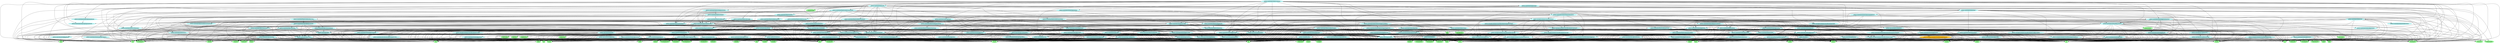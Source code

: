 digraph godep {
0 [label="github.com/docker/docker/pkg/parsers/kernel" style="filled" color="paleturquoise"];
0 -> 1;
0 -> 2;
0 -> 3;
0 -> 4;
5 [label="github.com/docker/libnetwork/drivers/null" style="filled" color="paleturquoise"];
5 -> 6;
5 -> 7;
5 -> 8;
5 -> 9;
10 [label="compress/lzw" style="filled" color="palegreen"];
11 [label="github.com/docker/libkv/store/consul" style="filled" color="paleturquoise"];
11 -> 12;
11 -> 2;
11 -> 13;
11 -> 14;
11 -> 15;
11 -> 16;
11 -> 17;
11 -> 9;
11 -> 18;
19 [label="github.com/docker/docker/pkg/tarsum" style="filled" color="paleturquoise"];
19 -> 20;
19 -> 1;
19 -> 21;
19 -> 22;
19 -> 23;
19 -> 24;
19 -> 2;
19 -> 3;
19 -> 25;
19 -> 26;
19 -> 27;
19 -> 28;
19 -> 17;
29 [label="text/scanner" style="filled" color="palegreen"];
30 [label="flag" style="filled" color="palegreen"];
31 [label="github.com/docker/libkv/store/etcd" style="filled" color="paleturquoise"];
31 -> 12;
31 -> 2;
31 -> 32;
31 -> 13;
31 -> 14;
31 -> 33;
31 -> 34;
31 -> 35;
31 -> 16;
31 -> 17;
31 -> 18;
32 [label="github.com/coreos/etcd/client" style="filled" color="paleturquoise"];
32 -> 1;
32 -> 36;
32 -> 2;
32 -> 3;
32 -> 37;
32 -> 38;
32 -> 39;
32 -> 33;
32 -> 40;
32 -> 41;
32 -> 35;
32 -> 16;
32 -> 42;
32 -> 43;
32 -> 44;
32 -> 45;
32 -> 46;
32 -> 27;
32 -> 28;
32 -> 17;
32 -> 9;
32 -> 18;
38 [label="github.com/coreos/etcd/pkg/types" style="filled" color="paleturquoise"];
38 -> 2;
38 -> 3;
38 -> 35;
38 -> 42;
38 -> 45;
38 -> 27;
38 -> 28;
38 -> 17;
38 -> 9;
47 [label="github.com/docker/libnetwork/drivers/host" style="filled" color="paleturquoise"];
47 -> 6;
47 -> 7;
47 -> 8;
47 -> 9;
48 [label="github.com/opencontainers/runc/libcontainer/label" style="filled" color="paleturquoise"];
49 [label="github.com/docker/docker/pkg/symlink" style="filled" color="paleturquoise"];
49 -> 1;
49 -> 2;
49 -> 50;
49 -> 43;
49 -> 51;
49 -> 17;
52 [label="github.com/docker/docker/daemon/network" style="filled" color="paleturquoise"];
52 -> 53;
52 -> 54;
55 [label="github.com/docker/docker/pkg/discovery/kv" style="filled" color="paleturquoise"];
55 -> 3;
55 -> 56;
55 -> 57;
55 -> 58;
55 -> 13;
55 -> 14;
55 -> 11;
55 -> 31;
55 -> 59;
55 -> 44;
55 -> 17;
55 -> 18;
4 [label="syscall" style="filled" color="palegreen"];
40 [label="io/ioutil" style="filled" color="palegreen"];
60 [label="github.com/docker/docker/pkg/filenotify" style="filled" color="paleturquoise"];
60 -> 2;
60 -> 3;
60 -> 56;
60 -> 61;
60 -> 43;
60 -> 9;
60 -> 18;
61 [label="gopkg.in/fsnotify.v1" style="filled" color="paleturquoise"];
61 -> 1;
61 -> 2;
61 -> 3;
61 -> 26;
61 -> 43;
61 -> 51;
61 -> 17;
61 -> 9;
61 -> 4;
61 -> 62;
63 [label="github.com/docker/libnetwork/drivers/overlay" style="filled" color="paleturquoise"];
63 -> 36;
63 -> 3;
63 -> 56;
63 -> 14;
63 -> 6;
63 -> 7;
63 -> 64;
63 -> 65;
63 -> 66;
63 -> 67;
63 -> 8;
63 -> 68;
63 -> 69;
63 -> 70;
63 -> 35;
63 -> 17;
63 -> 9;
63 -> 4;
63 -> 18;
1 [label="bytes" style="filled" color="palegreen"];
71 [label="text/tabwriter" style="filled" color="palegreen"];
72 [label="github.com/opencontainers/runc/libcontainer/configs" style="filled" color="paleturquoise"];
72 -> 1;
72 -> 36;
72 -> 3;
72 -> 43;
72 -> 73;
72 -> 4;
74 [label="github.com/opencontainers/runc/libcontainer/cgroups/systemd" style="filled" color="paleturquoise"];
74 -> 2;
74 -> 3;
74 -> 75;
74 -> 76;
74 -> 77;
74 -> 78;
74 -> 79;
74 -> 72;
74 -> 40;
74 -> 43;
74 -> 51;
74 -> 28;
74 -> 17;
74 -> 9;
74 -> 18;
80 [label="github.com/opencontainers/runc/libcontainer/stacktrace" style="filled" color="paleturquoise"];
80 -> 51;
80 -> 46;
80 -> 17;
81 [label="github.com/docker/docker/daemon/logger/jsonfilelog" style="filled" color="paleturquoise"];
81 -> 1;
81 -> 36;
81 -> 3;
81 -> 56;
81 -> 82;
81 -> 83;
81 -> 60;
81 -> 84;
81 -> 85;
81 -> 86;
81 -> 87;
81 -> 26;
81 -> 43;
81 -> 28;
81 -> 9;
81 -> 18;
88 [label="github.com/docker/docker/daemon/graphdriver" style="filled" color="paleturquoise"];
88 -> 2;
88 -> 3;
88 -> 56;
88 -> 89;
88 -> 90;
88 -> 91;
88 -> 84;
88 -> 43;
88 -> 51;
88 -> 17;
88 -> 4;
88 -> 18;
92 [label="hash/fnv" style="filled" color="palegreen"];
35 [label="net" style="filled" color="palegreen"];
93 [label="github.com/docker/docker/pkg/broadcaster" style="filled" color="paleturquoise"];
93 -> 26;
93 -> 9;
18 [label="time" style="filled" color="palegreen"];
94 [label="github.com/docker/docker/pkg/random" style="filled" color="paleturquoise"];
94 -> 95;
94 -> 26;
94 -> 96;
94 -> 97;
94 -> 41;
94 -> 9;
94 -> 18;
14 [label="github.com/docker/libkv/store" style="filled" color="paleturquoise"];
14 -> 12;
14 -> 2;
14 -> 17;
14 -> 18;
98 [label="crypto/cipher" style="filled" color="palegreen"];
99 [label="github.com/docker/docker/pkg/mount" style="filled" color="paleturquoise"];
99 -> 100;
99 -> 3;
99 -> 26;
99 -> 43;
99 -> 17;
99 -> 4;
99 -> 18;
101 [label="github.com/docker/docker/pkg/homedir" style="filled" color="paleturquoise"];
101 -> 102;
101 -> 43;
101 -> 46;
103 [label="github.com/docker/docker/pkg/signal" style="filled" color="paleturquoise"];
103 -> 3;
103 -> 56;
103 -> 43;
103 -> 104;
103 -> 46;
103 -> 28;
103 -> 17;
103 -> 105;
103 -> 4;
106 [label="github.com/docker/libnetwork" style="filled" color="paleturquoise"];
106 -> 107;
106 -> 36;
106 -> 3;
106 -> 56;
106 -> 57;
106 -> 108;
106 -> 109;
106 -> 110;
106 -> 111;
106 -> 6;
106 -> 7;
106 -> 112;
106 -> 47;
106 -> 5;
106 -> 63;
106 -> 113;
106 -> 114;
106 -> 115;
106 -> 116;
106 -> 117;
106 -> 118;
106 -> 65;
106 -> 119;
106 -> 67;
106 -> 120;
106 -> 8;
106 -> 121;
106 -> 72;
106 -> 26;
106 -> 40;
106 -> 35;
106 -> 43;
106 -> 44;
106 -> 51;
106 -> 28;
106 -> 17;
106 -> 9;
122 [label="github.com/boltdb/bolt" style="filled" color="paleturquoise"];
122 -> 1;
122 -> 2;
122 -> 3;
122 -> 92;
122 -> 26;
122 -> 43;
122 -> 46;
122 -> 123;
122 -> 27;
122 -> 17;
122 -> 9;
122 -> 4;
122 -> 18;
122 -> 62;
124 [label="net/rpc" style="filled" color="palegreen"];
125 [label="unicode/utf16" style="filled" color="palegreen"];
126 [label="github.com/docker/libnetwork/portallocator" style="filled" color="paleturquoise"];
126 -> 100;
126 -> 2;
126 -> 3;
126 -> 35;
126 -> 43;
126 -> 9;
26 [label="io" style="filled" color="palegreen"];
53 [label="github.com/docker/docker/api/types/network" style="filled" color="paleturquoise"];
127 [label="github.com/docker/docker/daemon/execdriver" style="filled" color="paleturquoise"];
127 -> 36;
127 -> 2;
127 -> 3;
127 -> 128;
127 -> 91;
127 -> 99;
127 -> 129;
127 -> 130;
127 -> 121;
127 -> 79;
127 -> 72;
127 -> 131;
127 -> 26;
127 -> 40;
127 -> 43;
127 -> 73;
127 -> 51;
127 -> 28;
127 -> 17;
127 -> 18;
132 [label="github.com/opencontainers/runc/libcontainer/configs/validate" style="filled" color="paleturquoise"];
132 -> 3;
132 -> 72;
132 -> 43;
132 -> 51;
15 [label="github.com/hashicorp/consul/api" style="filled" color="paleturquoise"];
15 -> 1;
15 -> 12;
15 -> 36;
15 -> 3;
15 -> 26;
15 -> 34;
15 -> 35;
15 -> 16;
15 -> 42;
15 -> 43;
15 -> 44;
15 -> 28;
15 -> 17;
15 -> 9;
15 -> 18;
133 [label="github.com/docker/libnetwork/ipam" style="filled" color="paleturquoise"];
133 -> 36;
133 -> 3;
133 -> 56;
133 -> 134;
133 -> 6;
133 -> 116;
133 -> 135;
133 -> 8;
133 -> 35;
133 -> 17;
133 -> 9;
3 [label="fmt" style="filled" color="palegreen"];
136 [label="github.com/docker/docker/utils" style="filled" color="paleturquoise"];
136 -> 137;
136 -> 24;
136 -> 3;
136 -> 138;
136 -> 139;
136 -> 89;
136 -> 140;
136 -> 110;
136 -> 26;
136 -> 40;
136 -> 43;
136 -> 73;
136 -> 51;
136 -> 141;
136 -> 46;
136 -> 17;
12 [label="crypto/tls" style="filled" color="palegreen"];
6 [label="github.com/docker/libnetwork/datastore" style="filled" color="paleturquoise"];
6 -> 2;
6 -> 3;
6 -> 13;
6 -> 14;
6 -> 142;
6 -> 11;
6 -> 31;
6 -> 59;
6 -> 8;
6 -> 34;
6 -> 45;
6 -> 17;
6 -> 9;
113 [label="github.com/docker/libnetwork/drivers/remote" style="filled" color="paleturquoise"];
113 -> 3;
113 -> 56;
113 -> 108;
113 -> 6;
113 -> 7;
113 -> 143;
113 -> 8;
113 -> 35;
143 [label="github.com/docker/libnetwork/drivers/remote/api" style="filled" color="paleturquoise"];
143 -> 7;
143 -> 35;
144 [label="github.com/docker/libnetwork/resolvconf/dns" style="filled" color="paleturquoise"];
144 -> 141;
42 [label="net/url" style="filled" color="palegreen"];
145 [label="github.com/docker/docker/api/types" style="filled" color="paleturquoise"];
145 -> 100;
145 -> 146;
145 -> 53;
145 -> 147;
145 -> 54;
145 -> 130;
145 -> 148;
145 -> 149;
145 -> 26;
145 -> 35;
145 -> 43;
145 -> 18;
24 [label="encoding/hex" style="filled" color="palegreen"];
150 [label="github.com/docker/docker/daemon/exec" style="filled" color="paleturquoise"];
150 -> 127;
150 -> 151;
150 -> 110;
150 -> 149;
150 -> 9;
150 -> 18;
152 [label="github.com/golang/protobuf/proto" style="filled" color="paleturquoise"];
152 -> 100;
152 -> 1;
152 -> 153;
152 -> 36;
152 -> 2;
152 -> 3;
152 -> 26;
152 -> 34;
152 -> 96;
152 -> 43;
152 -> 45;
152 -> 27;
152 -> 28;
152 -> 17;
152 -> 9;
152 -> 154;
152 -> 62;
83 [label="github.com/docker/docker/daemon/logger/loggerutils" style="filled" color="paleturquoise"];
83 -> 1;
83 -> 3;
83 -> 56;
83 -> 82;
83 -> 155;
83 -> 43;
83 -> 28;
83 -> 9;
83 -> 156;
20 [label="archive/tar" style="filled" color="palegreen"];
36 [label="encoding/json" style="filled" color="palegreen"];
78 [label="github.com/opencontainers/runc/libcontainer/cgroups" style="filled" color="paleturquoise"];
78 -> 100;
78 -> 3;
78 -> 99;
78 -> 87;
78 -> 72;
78 -> 40;
78 -> 43;
78 -> 51;
78 -> 28;
78 -> 17;
78 -> 18;
8 [label="github.com/docker/libnetwork/types" style="filled" color="paleturquoise"];
8 -> 1;
8 -> 3;
8 -> 35;
8 -> 28;
8 -> 17;
68 [label="github.com/hashicorp/serf/serf" style="filled" color="paleturquoise"];
68 -> 100;
68 -> 1;
68 -> 157;
68 -> 36;
68 -> 2;
68 -> 3;
68 -> 158;
68 -> 159;
68 -> 160;
68 -> 26;
68 -> 40;
68 -> 34;
68 -> 96;
68 -> 41;
68 -> 35;
68 -> 43;
68 -> 141;
68 -> 28;
68 -> 17;
68 -> 9;
68 -> 105;
68 -> 18;
161 [label="github.com/opencontainers/runc/libcontainer/apparmor" style="filled" color="paleturquoise"];
161 -> 2;
102 [label="github.com/opencontainers/runc/libcontainer/user" style="filled" color="paleturquoise"];
102 -> 100;
102 -> 2;
102 -> 3;
102 -> 26;
102 -> 43;
102 -> 28;
102 -> 17;
102 -> 4;
151 [label="github.com/docker/docker/errors" style="filled" color="paleturquoise"];
151 -> 138;
151 -> 16;
73 [label="os/exec" style="filled" color="palegreen"];
162 [label="github.com/docker/docker/image" style="filled" color="paleturquoise"];
162 -> 36;
162 -> 2;
162 -> 3;
162 -> 56;
162 -> 163;
162 -> 164;
162 -> 149;
162 -> 26;
162 -> 40;
162 -> 43;
162 -> 51;
162 -> 9;
162 -> 18;
107 [label="container/heap" style="filled" color="palegreen"];
112 [label="github.com/docker/libnetwork/drivers/bridge" style="filled" color="paleturquoise"];
112 -> 1;
112 -> 36;
112 -> 2;
112 -> 3;
112 -> 56;
112 -> 0;
112 -> 14;
112 -> 142;
112 -> 6;
112 -> 7;
112 -> 165;
112 -> 65;
112 -> 66;
112 -> 119;
112 -> 67;
112 -> 166;
112 -> 8;
112 -> 69;
112 -> 40;
112 -> 41;
112 -> 35;
112 -> 43;
112 -> 73;
112 -> 51;
112 -> 141;
112 -> 28;
112 -> 17;
112 -> 9;
112 -> 4;
112 -> 18;
112 -> 62;
43 [label="os" style="filled" color="palegreen"];
2 [label="errors" style="filled" color="palegreen"];
79 [label="github.com/opencontainers/runc/libcontainer/cgroups/fs" style="filled" color="paleturquoise"];
79 -> 100;
79 -> 1;
79 -> 2;
79 -> 3;
79 -> 78;
79 -> 72;
79 -> 167;
79 -> 26;
79 -> 40;
79 -> 43;
79 -> 51;
79 -> 28;
79 -> 17;
79 -> 9;
79 -> 18;
168 [label="github.com/opencontainers/runc/libcontainer/utils" style="filled" color="paleturquoise"];
168 -> 95;
168 -> 24;
168 -> 26;
168 -> 40;
168 -> 51;
168 -> 28;
168 -> 4;
155 [label="github.com/docker/docker/pkg/pubsub" style="filled" color="paleturquoise"];
155 -> 9;
155 -> 18;
169 [label="github.com/vbatts/tar-split/tar/asm" style="filled" color="paleturquoise"];
169 -> 1;
169 -> 3;
169 -> 170;
169 -> 171;
169 -> 25;
169 -> 172;
169 -> 26;
169 -> 40;
169 -> 9;
59 [label="github.com/docker/libkv/store/zookeeper" style="filled" color="paleturquoise"];
59 -> 13;
59 -> 14;
59 -> 173;
59 -> 17;
59 -> 18;
174 [label="github.com/vishvananda/netns" style="filled" color="paleturquoise"];
174 -> 3;
174 -> 40;
174 -> 43;
174 -> 51;
174 -> 28;
174 -> 17;
174 -> 4;
27 [label="sort" style="filled" color="palegreen"];
175 [label="github.com/docker/docker/pkg/proxy" style="filled" color="paleturquoise"];
175 -> 176;
175 -> 3;
175 -> 56;
175 -> 26;
175 -> 35;
175 -> 17;
175 -> 9;
175 -> 4;
175 -> 18;
45 [label="reflect" style="filled" color="palegreen"];
134 [label="github.com/docker/libnetwork/bitseq" style="filled" color="paleturquoise"];
134 -> 176;
134 -> 36;
134 -> 3;
134 -> 6;
134 -> 8;
134 -> 9;
177 [label="github.com/docker/docker/pkg/blkiodev" style="filled" color="paleturquoise"];
177 -> 3;
82 [label="github.com/docker/docker/daemon/logger" style="filled" color="paleturquoise"];
82 -> 100;
82 -> 1;
82 -> 2;
82 -> 3;
82 -> 56;
82 -> 85;
82 -> 26;
82 -> 43;
82 -> 17;
82 -> 9;
82 -> 18;
163 [label="github.com/docker/distribution/digest" style="filled" color="paleturquoise"];
163 -> 1;
163 -> 22;
163 -> 2;
163 -> 3;
163 -> 19;
163 -> 25;
163 -> 26;
163 -> 40;
163 -> 141;
163 -> 27;
163 -> 17;
163 -> 9;
57 [label="github.com/docker/docker/pkg/discovery" style="filled" color="paleturquoise"];
57 -> 2;
57 -> 3;
57 -> 56;
57 -> 35;
57 -> 141;
57 -> 28;
57 -> 17;
57 -> 18;
178 [label="github.com/docker/docker/pkg/sockets" style="filled" color="paleturquoise"];
178 -> 12;
178 -> 3;
178 -> 56;
178 -> 102;
178 -> 35;
178 -> 16;
178 -> 43;
178 -> 28;
178 -> 4;
178 -> 18;
58 [label="github.com/docker/docker/pkg/tlsconfig" style="filled" color="paleturquoise"];
58 -> 12;
58 -> 179;
58 -> 3;
58 -> 56;
58 -> 40;
58 -> 43;
7 [label="github.com/docker/libnetwork/driverapi" style="filled" color="paleturquoise"];
7 -> 36;
7 -> 3;
7 -> 8;
7 -> 35;
160 [label="github.com/hashicorp/memberlist" style="filled" color="paleturquoise"];
160 -> 100;
160 -> 1;
160 -> 10;
160 -> 180;
160 -> 98;
160 -> 95;
160 -> 176;
160 -> 3;
160 -> 158;
160 -> 159;
160 -> 26;
160 -> 34;
160 -> 96;
160 -> 41;
160 -> 35;
160 -> 43;
160 -> 27;
160 -> 28;
160 -> 9;
160 -> 105;
160 -> 18;
110 [label="github.com/docker/docker/pkg/stringid" style="filled" color="paleturquoise"];
110 -> 95;
110 -> 24;
110 -> 94;
110 -> 26;
110 -> 141;
110 -> 28;
110 -> 17;
117 [label="github.com/docker/libnetwork/ipams/builtin" style="filled" color="paleturquoise"];
117 -> 3;
117 -> 6;
117 -> 133;
117 -> 116;
96 [label="math" style="filled" color="palegreen"];
138 [label="github.com/docker/distribution/registry/api/errcode" style="filled" color="paleturquoise"];
138 -> 36;
138 -> 3;
138 -> 16;
138 -> 27;
138 -> 17;
138 -> 9;
128 [label="github.com/docker/docker/daemon/execdriver/native/template" style="filled" color="paleturquoise"];
128 -> 161;
128 -> 72;
128 -> 4;
154 [label="unicode/utf8" style="filled" color="palegreen"];
111 [label="github.com/docker/libnetwork/config" style="filled" color="paleturquoise"];
111 -> 181;
111 -> 56;
111 -> 57;
111 -> 58;
111 -> 14;
111 -> 6;
111 -> 65;
111 -> 17;
16 [label="net/http" style="filled" color="palegreen"];
176 [label="encoding/binary" style="filled" color="palegreen"];
182 [label="github.com/opencontainers/runc/libcontainer/seccomp" style="filled" color="paleturquoise"];
182 -> 2;
182 -> 3;
182 -> 72;
25 [label="hash" style="filled" color="palegreen"];
142 [label="github.com/docker/libkv/store/boltdb" style="filled" color="paleturquoise"];
142 -> 1;
142 -> 176;
142 -> 2;
142 -> 122;
142 -> 13;
142 -> 14;
142 -> 43;
142 -> 51;
142 -> 9;
142 -> 105;
142 -> 18;
64 [label="github.com/docker/libnetwork/idm" style="filled" color="paleturquoise"];
64 -> 3;
64 -> 134;
64 -> 6;
183 [label="github.com/deckarep/golang-set" style="filled" color="paleturquoise"];
183 -> 3;
183 -> 45;
183 -> 17;
183 -> 9;
129 [label="github.com/docker/docker/pkg/stringutils" style="filled" color="paleturquoise"];
129 -> 1;
129 -> 36;
129 -> 94;
129 -> 41;
129 -> 17;
104 [label="os/signal" style="filled" color="palegreen"];
95 [label="crypto/rand" style="filled" color="palegreen"];
50 [label="github.com/docker/docker/pkg/system" style="filled" color="paleturquoise"];
50 -> 100;
50 -> 2;
50 -> 87;
50 -> 26;
50 -> 43;
50 -> 51;
50 -> 28;
50 -> 17;
50 -> 4;
50 -> 18;
50 -> 62;
70 [label="github.com/vishvananda/netlink/nl" style="filled" color="paleturquoise"];
70 -> 1;
70 -> 176;
70 -> 3;
70 -> 35;
70 -> 105;
70 -> 4;
70 -> 62;
140 [label="github.com/docker/docker/pkg/fileutils" style="filled" color="paleturquoise"];
140 -> 2;
140 -> 3;
140 -> 56;
140 -> 26;
140 -> 40;
140 -> 43;
140 -> 51;
140 -> 141;
140 -> 17;
140 -> 29;
67 [label="github.com/docker/libnetwork/osl" style="filled" color="paleturquoise"];
67 -> 1;
67 -> 3;
67 -> 56;
67 -> 109;
67 -> 184;
67 -> 8;
67 -> 69;
67 -> 174;
67 -> 35;
67 -> 43;
67 -> 73;
67 -> 141;
67 -> 46;
67 -> 9;
67 -> 4;
67 -> 18;
130 [label="github.com/docker/docker/pkg/ulimit" style="filled" color="paleturquoise"];
130 -> 3;
130 -> 28;
130 -> 17;
185 [label="github.com/docker/docker/pkg/mflag" style="filled" color="paleturquoise"];
185 -> 2;
185 -> 3;
185 -> 101;
185 -> 26;
185 -> 43;
185 -> 46;
185 -> 27;
185 -> 28;
185 -> 17;
185 -> 71;
185 -> 18;
75 [label="github.com/coreos/go-systemd/dbus" style="filled" color="paleturquoise"];
75 -> 2;
75 -> 3;
75 -> 77;
75 -> 43;
75 -> 44;
75 -> 28;
75 -> 17;
75 -> 9;
75 -> 18;
186 [label="os/user" style="filled" color="palegreen"];
90 [label="github.com/docker/docker/pkg/chrootarchive" style="filled" color="paleturquoise"];
90 -> 1;
90 -> 36;
90 -> 30;
90 -> 3;
90 -> 89;
90 -> 91;
90 -> 109;
90 -> 50;
90 -> 26;
90 -> 40;
90 -> 43;
90 -> 51;
90 -> 46;
90 -> 4;
179 [label="crypto/x509" style="filled" color="palegreen"];
46 [label="runtime" style="filled" color="palegreen"];
22 [label="crypto" style="filled" color="palegreen"];
171 [label="github.com/vbatts/tar-split/tar/storage" style="filled" color="paleturquoise"];
171 -> 1;
171 -> 36;
171 -> 2;
171 -> 172;
171 -> 26;
171 -> 43;
171 -> 51;
171 -> 154;
157 [label="encoding/base64" style="filled" color="palegreen"];
187 [label="go/format" style="filled" color="palegreen"];
116 [label="github.com/docker/libnetwork/ipamapi" style="filled" color="paleturquoise"];
116 -> 8;
116 -> 35;
146 [label="github.com/docker/docker/api/types/filters" style="filled" color="paleturquoise"];
146 -> 36;
146 -> 2;
146 -> 3;
146 -> 141;
146 -> 17;
28 [label="strconv" style="filled" color="palegreen"];
149 [label="github.com/docker/docker/runconfig" style="filled" color="paleturquoise"];
149 -> 36;
149 -> 3;
149 -> 188;
149 -> 177;
149 -> 93;
149 -> 84;
149 -> 185;
149 -> 99;
149 -> 54;
149 -> 189;
149 -> 103;
149 -> 129;
149 -> 130;
149 -> 190;
149 -> 87;
149 -> 26;
149 -> 40;
149 -> 44;
149 -> 46;
149 -> 28;
149 -> 17;
167 [label="github.com/opencontainers/runc/libcontainer/system" style="filled" color="darkgoldenrod1"];
167 -> 3;
167 -> 40;
167 -> 73;
167 -> 51;
167 -> 46;
167 -> 28;
167 -> 17;
167 -> 4;
167 -> 62;
77 [label="github.com/godbus/dbus" style="filled" color="paleturquoise"];
77 -> 100;
77 -> 1;
77 -> 95;
77 -> 137;
77 -> 176;
77 -> 24;
77 -> 2;
77 -> 3;
77 -> 26;
77 -> 35;
77 -> 43;
77 -> 73;
77 -> 186;
77 -> 45;
77 -> 27;
77 -> 28;
77 -> 17;
77 -> 9;
77 -> 4;
77 -> 191;
77 -> 154;
69 [label="github.com/vishvananda/netlink" style="filled" color="paleturquoise"];
69 -> 1;
69 -> 176;
69 -> 2;
69 -> 3;
69 -> 70;
69 -> 40;
69 -> 35;
69 -> 43;
69 -> 28;
69 -> 17;
69 -> 4;
69 -> 62;
37 [label="github.com/coreos/etcd/pkg/pathutil" style="filled" color="paleturquoise"];
37 -> 44;
147 [label="github.com/docker/docker/api/types/registry" style="filled" color="paleturquoise"];
147 -> 36;
147 -> 35;
189 [label="github.com/docker/docker/pkg/parsers" style="filled" color="paleturquoise"];
189 -> 3;
189 -> 28;
189 -> 17;
148 [label="github.com/docker/docker/pkg/version" style="filled" color="paleturquoise"];
148 -> 28;
148 -> 17;
131 [label="github.com/syndtr/gocapability/capability" style="filled" color="paleturquoise"];
131 -> 100;
131 -> 2;
131 -> 3;
131 -> 26;
131 -> 43;
131 -> 17;
131 -> 4;
131 -> 62;
184 [label="github.com/docker/libnetwork/ns" style="filled" color="paleturquoise"];
184 -> 3;
184 -> 56;
184 -> 174;
184 -> 43;
184 -> 4;
192 [label="github.com/docker/docker/container" style="filled" color="paleturquoise"];
192 -> 36;
192 -> 3;
192 -> 56;
192 -> 145;
192 -> 53;
192 -> 150;
192 -> 127;
192 -> 82;
192 -> 81;
192 -> 52;
192 -> 151;
192 -> 162;
192 -> 164;
192 -> 89;
192 -> 90;
192 -> 54;
192 -> 193;
192 -> 103;
192 -> 110;
192 -> 49;
192 -> 50;
192 -> 149;
192 -> 136;
192 -> 190;
192 -> 87;
192 -> 106;
192 -> 65;
192 -> 119;
192 -> 8;
192 -> 48;
192 -> 26;
192 -> 40;
192 -> 35;
192 -> 43;
192 -> 73;
192 -> 51;
192 -> 28;
192 -> 17;
192 -> 9;
192 -> 4;
192 -> 18;
194 [label="github.com/opencontainers/runc/libcontainer/criurpc" style="filled" color="paleturquoise"];
194 -> 152;
194 -> 96;
39 [label="github.com/ugorji/go/codec" style="filled" color="paleturquoise"];
39 -> 100;
39 -> 1;
39 -> 153;
39 -> 157;
39 -> 176;
39 -> 2;
39 -> 3;
39 -> 187;
39 -> 26;
39 -> 40;
39 -> 96;
39 -> 41;
39 -> 124;
39 -> 45;
39 -> 141;
39 -> 27;
39 -> 28;
39 -> 17;
39 -> 9;
39 -> 156;
39 -> 18;
39 -> 191;
39 -> 125;
39 -> 154;
65 [label="github.com/docker/libnetwork/netlabel" style="filled" color="paleturquoise"];
65 -> 17;
195 [label="github.com/docker/libnetwork/ipams/remote/api" style="filled" color="paleturquoise"];
51 [label="path/filepath" style="filled" color="palegreen"];
23 [label="crypto/sha256" style="filled" color="palegreen"];
156 [label="text/template" style="filled" color="palegreen"];
181 [label="github.com/BurntSushi/toml" style="filled" color="paleturquoise"];
181 -> 100;
181 -> 153;
181 -> 2;
181 -> 3;
181 -> 26;
181 -> 40;
181 -> 34;
181 -> 96;
181 -> 45;
181 -> 27;
181 -> 28;
181 -> 17;
181 -> 9;
181 -> 18;
181 -> 191;
181 -> 154;
66 [label="github.com/docker/libnetwork/netutils" style="filled" color="paleturquoise"];
66 -> 95;
66 -> 24;
66 -> 2;
66 -> 3;
66 -> 8;
66 -> 69;
66 -> 26;
66 -> 35;
66 -> 17;
118 [label="github.com/docker/libnetwork/ipams/remote" style="filled" color="paleturquoise"];
118 -> 3;
118 -> 56;
118 -> 108;
118 -> 116;
118 -> 195;
118 -> 8;
118 -> 35;
9 [label="sync" style="filled" color="palegreen"];
109 [label="github.com/docker/docker/pkg/reexec" style="filled" color="paleturquoise"];
109 -> 3;
109 -> 43;
109 -> 73;
109 -> 51;
109 -> 4;
135 [label="github.com/docker/libnetwork/ipamutils" style="filled" color="paleturquoise"];
135 -> 3;
135 -> 66;
135 -> 67;
135 -> 120;
135 -> 69;
135 -> 35;
91 [label="github.com/docker/docker/pkg/idtools" style="filled" color="paleturquoise"];
91 -> 100;
91 -> 3;
91 -> 50;
91 -> 43;
91 -> 73;
91 -> 51;
91 -> 27;
91 -> 28;
91 -> 17;
91 -> 4;
153 [label="encoding" style="filled" color="palegreen"];
191 [label="unicode" style="filled" color="palegreen"];
86 [label="github.com/docker/docker/pkg/tailfile" style="filled" color="paleturquoise"];
86 -> 1;
86 -> 2;
86 -> 26;
86 -> 43;
114 [label="github.com/docker/libnetwork/etchosts" style="filled" color="paleturquoise"];
114 -> 100;
114 -> 1;
114 -> 3;
114 -> 26;
114 -> 40;
114 -> 43;
114 -> 141;
114 -> 9;
115 [label="github.com/docker/libnetwork/hostdiscovery" style="filled" color="paleturquoise"];
115 -> 56;
115 -> 183;
115 -> 57;
115 -> 55;
115 -> 11;
115 -> 31;
115 -> 59;
115 -> 8;
115 -> 35;
115 -> 9;
44 [label="path" style="filled" color="palegreen"];
17 [label="strings" style="filled" color="palegreen"];
188 [label="github.com/docker/docker/opts" style="filled" color="paleturquoise"];
188 -> 100;
188 -> 3;
188 -> 177;
188 -> 130;
188 -> 87;
188 -> 35;
188 -> 42;
188 -> 43;
188 -> 141;
188 -> 46;
188 -> 28;
188 -> 17;
190 [label="github.com/docker/docker/volume" style="filled" color="paleturquoise"];
190 -> 3;
190 -> 56;
190 -> 151;
190 -> 50;
190 -> 43;
190 -> 51;
190 -> 46;
190 -> 17;
196 [label="compress/bzip2" style="filled" color="palegreen"];
123 [label="runtime/debug" style="filled" color="palegreen"];
165 [label="github.com/docker/libnetwork/iptables" style="filled" color="paleturquoise"];
165 -> 2;
165 -> 3;
165 -> 56;
165 -> 77;
165 -> 35;
165 -> 73;
165 -> 28;
165 -> 17;
165 -> 9;
34 [label="log" style="filled" color="palegreen"];
85 [label="github.com/docker/docker/pkg/jsonlog" style="filled" color="paleturquoise"];
85 -> 1;
85 -> 36;
85 -> 2;
85 -> 3;
85 -> 18;
85 -> 154;
159 [label="github.com/hashicorp/go-msgpack/codec" style="filled" color="paleturquoise"];
159 -> 100;
159 -> 176;
159 -> 2;
159 -> 3;
159 -> 26;
159 -> 96;
159 -> 124;
159 -> 45;
159 -> 27;
159 -> 17;
159 -> 9;
159 -> 18;
159 -> 191;
159 -> 154;
180 [label="crypto/aes" style="filled" color="palegreen"];
87 [label="github.com/docker/go-units" style="filled" color="paleturquoise"];
87 -> 3;
87 -> 141;
87 -> 28;
87 -> 17;
87 -> 18;
121 [label="github.com/opencontainers/runc/libcontainer" style="filled" color="paleturquoise"];
121 -> 1;
121 -> 36;
121 -> 2;
121 -> 3;
121 -> 56;
121 -> 99;
121 -> 49;
121 -> 152;
121 -> 161;
121 -> 78;
121 -> 79;
121 -> 74;
121 -> 72;
121 -> 132;
121 -> 194;
121 -> 48;
121 -> 182;
121 -> 80;
121 -> 167;
121 -> 102;
121 -> 168;
121 -> 131;
121 -> 69;
121 -> 70;
121 -> 26;
121 -> 40;
121 -> 96;
121 -> 35;
121 -> 43;
121 -> 73;
121 -> 44;
121 -> 51;
121 -> 45;
121 -> 141;
121 -> 28;
121 -> 17;
121 -> 9;
121 -> 4;
121 -> 156;
121 -> 18;
121 -> 62;
137 [label="crypto/sha1" style="filled" color="palegreen"];
21 [label="compress/gzip" style="filled" color="palegreen"];
164 [label="github.com/docker/docker/layer" style="filled" color="paleturquoise"];
164 -> 20;
164 -> 1;
164 -> 21;
164 -> 2;
164 -> 3;
164 -> 56;
164 -> 163;
164 -> 88;
164 -> 89;
164 -> 84;
164 -> 110;
164 -> 169;
164 -> 171;
164 -> 26;
164 -> 40;
164 -> 43;
164 -> 51;
164 -> 141;
164 -> 46;
164 -> 28;
164 -> 9;
119 [label="github.com/docker/libnetwork/options" style="filled" color="paleturquoise"];
119 -> 3;
119 -> 45;
97 [label="math/big" style="filled" color="palegreen"];
54 [label="github.com/docker/docker/pkg/nat" style="filled" color="paleturquoise"];
54 -> 3;
54 -> 189;
54 -> 35;
54 -> 27;
54 -> 28;
54 -> 17;
33 [label="golang.org/x/net/context" style="filled" color="paleturquoise"];
33 -> 2;
33 -> 3;
33 -> 9;
33 -> 18;
41 [label="math/rand" style="filled" color="palegreen"];
193 [label="github.com/docker/docker/pkg/promise" style="filled" color="paleturquoise"];
139 [label="github.com/docker/docker/dockerversion" style="filled" color="paleturquoise"];
108 [label="github.com/docker/docker/pkg/plugins" style="filled" color="paleturquoise"];
108 -> 1;
108 -> 36;
108 -> 2;
108 -> 3;
108 -> 56;
108 -> 178;
108 -> 58;
108 -> 26;
108 -> 40;
108 -> 16;
108 -> 42;
108 -> 43;
108 -> 51;
108 -> 17;
108 -> 9;
108 -> 18;
13 [label="github.com/docker/libkv" style="filled" color="paleturquoise"];
13 -> 3;
13 -> 14;
13 -> 27;
13 -> 17;
62 [label="unsafe" style="filled" color="palegreen"];
166 [label="github.com/docker/libnetwork/portmapper" style="filled" color="paleturquoise"];
166 -> 2;
166 -> 30;
166 -> 3;
166 -> 56;
166 -> 175;
166 -> 109;
166 -> 165;
166 -> 126;
166 -> 26;
166 -> 40;
166 -> 34;
166 -> 35;
166 -> 43;
166 -> 73;
166 -> 104;
166 -> 28;
166 -> 9;
166 -> 4;
166 -> 18;
158 [label="github.com/armon/go-metrics" style="filled" color="paleturquoise"];
158 -> 100;
158 -> 1;
158 -> 3;
158 -> 26;
158 -> 34;
158 -> 96;
158 -> 35;
158 -> 43;
158 -> 104;
158 -> 46;
158 -> 17;
158 -> 9;
158 -> 4;
158 -> 18;
120 [label="github.com/docker/libnetwork/resolvconf" style="filled" color="paleturquoise"];
120 -> 1;
120 -> 56;
120 -> 84;
120 -> 144;
120 -> 40;
120 -> 141;
120 -> 17;
120 -> 9;
173 [label="github.com/samuel/go-zookeeper/zk" style="filled" color="paleturquoise"];
173 -> 100;
173 -> 1;
173 -> 95;
173 -> 137;
173 -> 157;
173 -> 176;
173 -> 2;
173 -> 3;
173 -> 26;
173 -> 40;
173 -> 34;
173 -> 97;
173 -> 41;
173 -> 35;
173 -> 43;
173 -> 73;
173 -> 51;
173 -> 45;
173 -> 141;
173 -> 46;
173 -> 28;
173 -> 17;
173 -> 9;
173 -> 105;
173 -> 18;
100 [label="bufio" style="filled" color="palegreen"];
141 [label="regexp" style="filled" color="palegreen"];
84 [label="github.com/docker/docker/pkg/ioutils" style="filled" color="paleturquoise"];
84 -> 1;
84 -> 23;
84 -> 24;
84 -> 2;
84 -> 3;
84 -> 33;
84 -> 26;
84 -> 40;
84 -> 16;
84 -> 43;
84 -> 9;
105 [label="sync/atomic" style="filled" color="palegreen"];
76 [label="github.com/coreos/go-systemd/util" style="filled" color="paleturquoise"];
76 -> 43;
89 [label="github.com/docker/docker/pkg/archive" style="filled" color="paleturquoise"];
89 -> 20;
89 -> 100;
89 -> 1;
89 -> 196;
89 -> 21;
89 -> 2;
89 -> 3;
89 -> 56;
89 -> 140;
89 -> 91;
89 -> 84;
89 -> 197;
89 -> 193;
89 -> 50;
89 -> 26;
89 -> 40;
89 -> 43;
89 -> 73;
89 -> 51;
89 -> 46;
89 -> 27;
89 -> 17;
89 -> 4;
89 -> 18;
89 -> 62;
197 [label="github.com/docker/docker/pkg/pools" style="filled" color="paleturquoise"];
197 -> 100;
197 -> 84;
197 -> 26;
197 -> 9;
56 [label="github.com/Sirupsen/logrus" style="filled" color="paleturquoise"];
56 -> 100;
56 -> 1;
56 -> 36;
56 -> 3;
56 -> 26;
56 -> 34;
56 -> 43;
56 -> 46;
56 -> 27;
56 -> 17;
56 -> 9;
56 -> 4;
56 -> 18;
56 -> 62;
172 [label="hash/crc64" style="filled" color="palegreen"];
170 [label="github.com/vbatts/tar-split/archive/tar" style="filled" color="paleturquoise"];
170 -> 1;
170 -> 2;
170 -> 3;
170 -> 26;
170 -> 40;
170 -> 43;
170 -> 44;
170 -> 28;
170 -> 17;
170 -> 4;
170 -> 18;
}
